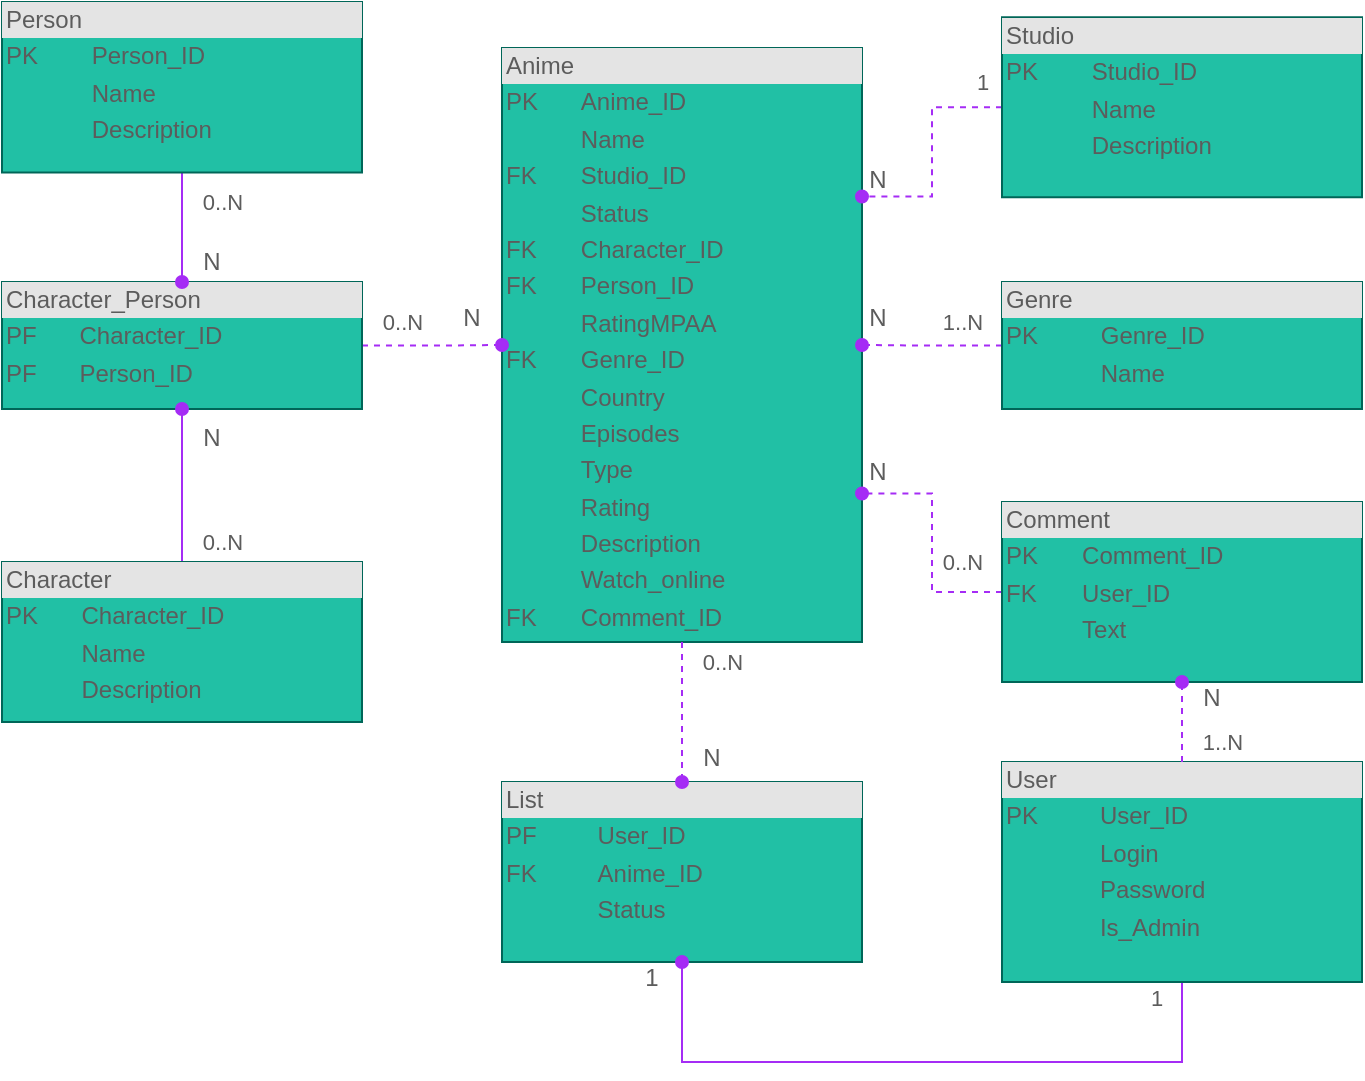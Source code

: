 <mxfile version="17.4.2" type="github">
  <diagram name="Page-1" id="efa7a0a1-bf9b-a30e-e6df-94a7791c09e9">
    <mxGraphModel dx="1608" dy="649" grid="1" gridSize="10" guides="1" tooltips="1" connect="1" arrows="1" fold="1" page="1" pageScale="1" pageWidth="826" pageHeight="1169" math="0" shadow="0">
      <root>
        <mxCell id="0" />
        <mxCell id="1" parent="0" />
        <mxCell id="AcMPdb9qIOOiJdGHqpQt-116" value="&lt;div style=&quot;box-sizing: border-box ; width: 100% ; background: #e4e4e4 ; padding: 2px&quot;&gt;Anime&lt;/div&gt;&lt;table style=&quot;width: 100% ; font-size: 1em&quot; cellpadding=&quot;2&quot; cellspacing=&quot;0&quot;&gt;&lt;tbody&gt;&lt;tr&gt;&lt;td&gt;PK&lt;/td&gt;&lt;td&gt;Anime_ID&lt;/td&gt;&lt;/tr&gt;&lt;tr&gt;&lt;td&gt;&lt;br&gt;&lt;/td&gt;&lt;td&gt;Name&lt;/td&gt;&lt;/tr&gt;&lt;tr&gt;&lt;td&gt;FK&lt;/td&gt;&lt;td&gt;Studio_ID&lt;br&gt;&lt;/td&gt;&lt;/tr&gt;&lt;tr&gt;&lt;td&gt;&lt;br&gt;&lt;/td&gt;&lt;td&gt;Status&lt;br&gt;&lt;/td&gt;&lt;/tr&gt;&lt;tr&gt;&lt;td&gt;FK&lt;/td&gt;&lt;td&gt;Character_ID&lt;br&gt;&lt;/td&gt;&lt;/tr&gt;&lt;tr&gt;&lt;td&gt;FK&lt;/td&gt;&lt;td&gt;Person_ID&lt;/td&gt;&lt;/tr&gt;&lt;tr&gt;&lt;td&gt;&lt;br&gt;&lt;/td&gt;&lt;td&gt;RatingMPAA&lt;br&gt;&lt;/td&gt;&lt;/tr&gt;&lt;tr&gt;&lt;td&gt;FK&lt;/td&gt;&lt;td&gt;Genre_ID&lt;/td&gt;&lt;/tr&gt;&lt;tr&gt;&lt;td&gt;&lt;br&gt;&lt;/td&gt;&lt;td&gt;Country&lt;br&gt;&lt;/td&gt;&lt;/tr&gt;&lt;tr&gt;&lt;td&gt;&lt;br&gt;&lt;/td&gt;&lt;td&gt;Episodes&lt;br&gt;&lt;/td&gt;&lt;/tr&gt;&lt;tr&gt;&lt;td&gt;&lt;br&gt;&lt;/td&gt;&lt;td&gt;Type&lt;/td&gt;&lt;/tr&gt;&lt;tr&gt;&lt;td&gt;&lt;br&gt;&lt;/td&gt;&lt;td&gt;Rating&lt;/td&gt;&lt;/tr&gt;&lt;tr&gt;&lt;td&gt;&lt;br&gt;&lt;/td&gt;&lt;td&gt;Description&lt;/td&gt;&lt;/tr&gt;&lt;tr&gt;&lt;td&gt;&lt;br&gt;&lt;/td&gt;&lt;td&gt;Watch_online&lt;br&gt;&lt;/td&gt;&lt;/tr&gt;&lt;tr&gt;&lt;td&gt;FK&lt;/td&gt;&lt;td&gt;Comment_ID&lt;/td&gt;&lt;/tr&gt;&lt;/tbody&gt;&lt;/table&gt;" style="verticalAlign=top;align=left;overflow=fill;html=1;fillColor=#21C0A5;strokeColor=#006658;fontColor=#5C5C5C;" vertex="1" parent="1">
          <mxGeometry x="240" y="303" width="180" height="297" as="geometry" />
        </mxCell>
        <mxCell id="AcMPdb9qIOOiJdGHqpQt-155" value="1" style="edgeStyle=orthogonalEdgeStyle;rounded=0;orthogonalLoop=1;jettySize=auto;html=1;exitX=0;exitY=0.5;exitDx=0;exitDy=0;entryX=1;entryY=0.25;entryDx=0;entryDy=0;dashed=1;endArrow=oval;endFill=1;strokeColor=#A52CF5;fontColor=#5C5C5C;" edge="1" parent="1" source="AcMPdb9qIOOiJdGHqpQt-128" target="AcMPdb9qIOOiJdGHqpQt-116">
          <mxGeometry x="-0.825" y="-13" relative="1" as="geometry">
            <mxPoint as="offset" />
          </mxGeometry>
        </mxCell>
        <mxCell id="AcMPdb9qIOOiJdGHqpQt-128" value="&lt;div style=&quot;box-sizing: border-box ; width: 100% ; background: #e4e4e4 ; padding: 2px&quot;&gt;Studio&lt;/div&gt;&lt;table style=&quot;width: 100% ; font-size: 1em&quot; cellpadding=&quot;2&quot; cellspacing=&quot;0&quot;&gt;&lt;tbody&gt;&lt;tr&gt;&lt;td&gt;PK&lt;/td&gt;&lt;td&gt;Studio_ID&lt;/td&gt;&lt;/tr&gt;&lt;tr&gt;&lt;td&gt;&lt;br&gt;&lt;/td&gt;&lt;td&gt;Name&lt;/td&gt;&lt;/tr&gt;&lt;tr&gt;&lt;td&gt;&lt;/td&gt;&lt;td&gt;Description&lt;/td&gt;&lt;/tr&gt;&lt;/tbody&gt;&lt;/table&gt;" style="verticalAlign=top;align=left;overflow=fill;html=1;fillColor=#21C0A5;strokeColor=#006658;fontColor=#5C5C5C;" vertex="1" parent="1">
          <mxGeometry x="490" y="287.63" width="180" height="90" as="geometry" />
        </mxCell>
        <mxCell id="AcMPdb9qIOOiJdGHqpQt-152" value="0..N" style="edgeStyle=orthogonalEdgeStyle;rounded=0;orthogonalLoop=1;jettySize=auto;html=1;exitX=1;exitY=0.5;exitDx=0;exitDy=0;entryX=0;entryY=0.5;entryDx=0;entryDy=0;dashed=1;endArrow=oval;endFill=1;strokeColor=#A52CF5;fontColor=#5C5C5C;" edge="1" parent="1" source="AcMPdb9qIOOiJdGHqpQt-131" target="AcMPdb9qIOOiJdGHqpQt-116">
          <mxGeometry x="-0.431" y="12" relative="1" as="geometry">
            <mxPoint as="offset" />
          </mxGeometry>
        </mxCell>
        <mxCell id="AcMPdb9qIOOiJdGHqpQt-131" value="&lt;div style=&quot;box-sizing: border-box ; width: 100% ; background: #e4e4e4 ; padding: 2px&quot;&gt;Character_Person&lt;/div&gt;&lt;table style=&quot;width: 100% ; font-size: 1em&quot; cellpadding=&quot;2&quot; cellspacing=&quot;0&quot;&gt;&lt;tbody&gt;&lt;tr&gt;&lt;td&gt;PF&lt;/td&gt;&lt;td&gt;Character_ID&lt;/td&gt;&lt;/tr&gt;&lt;tr&gt;&lt;td&gt;PF&lt;/td&gt;&lt;td&gt;Person_ID&lt;/td&gt;&lt;/tr&gt;&lt;/tbody&gt;&lt;/table&gt;" style="verticalAlign=top;align=left;overflow=fill;html=1;fillColor=#21C0A5;strokeColor=#006658;fontColor=#5C5C5C;" vertex="1" parent="1">
          <mxGeometry x="-10" y="420" width="180" height="63.5" as="geometry" />
        </mxCell>
        <mxCell id="AcMPdb9qIOOiJdGHqpQt-151" value="0..N" style="edgeStyle=orthogonalEdgeStyle;rounded=0;orthogonalLoop=1;jettySize=auto;html=1;exitX=0.5;exitY=1;exitDx=0;exitDy=0;entryX=0.5;entryY=0;entryDx=0;entryDy=0;endArrow=oval;endFill=1;strokeColor=#A52CF5;fontColor=#5C5C5C;" edge="1" parent="1" source="AcMPdb9qIOOiJdGHqpQt-132" target="AcMPdb9qIOOiJdGHqpQt-131">
          <mxGeometry x="-0.461" y="20" relative="1" as="geometry">
            <mxPoint as="offset" />
          </mxGeometry>
        </mxCell>
        <mxCell id="AcMPdb9qIOOiJdGHqpQt-132" value="&lt;div style=&quot;box-sizing: border-box ; width: 100% ; background: #e4e4e4 ; padding: 2px&quot;&gt;Person&lt;/div&gt;&lt;table style=&quot;width: 100% ; font-size: 1em&quot; cellpadding=&quot;2&quot; cellspacing=&quot;0&quot;&gt;&lt;tbody&gt;&lt;tr&gt;&lt;td&gt;PK&lt;/td&gt;&lt;td&gt;Person_ID&lt;/td&gt;&lt;/tr&gt;&lt;tr&gt;&lt;td&gt;&lt;br&gt;&lt;/td&gt;&lt;td&gt;Name&lt;br&gt;&lt;/td&gt;&lt;/tr&gt;&lt;tr&gt;&lt;td&gt;&lt;br&gt;&lt;/td&gt;&lt;td&gt;Description&lt;br&gt;&lt;/td&gt;&lt;/tr&gt;&lt;/tbody&gt;&lt;/table&gt;" style="verticalAlign=top;align=left;overflow=fill;html=1;fillColor=#21C0A5;strokeColor=#006658;fontColor=#5C5C5C;" vertex="1" parent="1">
          <mxGeometry x="-10" y="280" width="180" height="85.25" as="geometry" />
        </mxCell>
        <mxCell id="AcMPdb9qIOOiJdGHqpQt-150" value="0..N" style="edgeStyle=orthogonalEdgeStyle;rounded=0;orthogonalLoop=1;jettySize=auto;html=1;exitX=0.5;exitY=0;exitDx=0;exitDy=0;entryX=0.5;entryY=1;entryDx=0;entryDy=0;endArrow=oval;endFill=1;strokeColor=#A52CF5;fontColor=#5C5C5C;" edge="1" parent="1" source="AcMPdb9qIOOiJdGHqpQt-134" target="AcMPdb9qIOOiJdGHqpQt-131">
          <mxGeometry x="-0.739" y="-20" relative="1" as="geometry">
            <mxPoint as="offset" />
          </mxGeometry>
        </mxCell>
        <mxCell id="AcMPdb9qIOOiJdGHqpQt-134" value="&lt;div style=&quot;box-sizing: border-box ; width: 100% ; background: #e4e4e4 ; padding: 2px&quot;&gt;Character&lt;/div&gt;&lt;table style=&quot;width: 100% ; font-size: 1em&quot; cellpadding=&quot;2&quot; cellspacing=&quot;0&quot;&gt;&lt;tbody&gt;&lt;tr&gt;&lt;td&gt;PK&lt;/td&gt;&lt;td&gt;Character_ID&lt;/td&gt;&lt;/tr&gt;&lt;tr&gt;&lt;td&gt;&lt;br&gt;&lt;/td&gt;&lt;td&gt;Name&lt;/td&gt;&lt;/tr&gt;&lt;tr&gt;&lt;td&gt;&lt;br&gt;&lt;/td&gt;&lt;td&gt;Description&lt;/td&gt;&lt;/tr&gt;&lt;/tbody&gt;&lt;/table&gt;" style="verticalAlign=top;align=left;overflow=fill;html=1;fillColor=#21C0A5;strokeColor=#006658;fontColor=#5C5C5C;" vertex="1" parent="1">
          <mxGeometry x="-10" y="560" width="180" height="80" as="geometry" />
        </mxCell>
        <mxCell id="AcMPdb9qIOOiJdGHqpQt-153" value="1..N" style="edgeStyle=orthogonalEdgeStyle;rounded=0;orthogonalLoop=1;jettySize=auto;html=1;exitX=0;exitY=0.5;exitDx=0;exitDy=0;entryX=1;entryY=0.5;entryDx=0;entryDy=0;dashed=1;endArrow=oval;endFill=1;strokeColor=#A52CF5;fontColor=#5C5C5C;" edge="1" parent="1" source="AcMPdb9qIOOiJdGHqpQt-136" target="AcMPdb9qIOOiJdGHqpQt-116">
          <mxGeometry x="-0.431" y="-12" relative="1" as="geometry">
            <mxPoint as="offset" />
          </mxGeometry>
        </mxCell>
        <mxCell id="AcMPdb9qIOOiJdGHqpQt-136" value="&lt;div style=&quot;box-sizing: border-box ; width: 100% ; background: #e4e4e4 ; padding: 2px&quot;&gt;Genre&lt;/div&gt;&lt;table style=&quot;width: 100% ; font-size: 1em&quot; cellpadding=&quot;2&quot; cellspacing=&quot;0&quot;&gt;&lt;tbody&gt;&lt;tr&gt;&lt;td&gt;PK&lt;/td&gt;&lt;td&gt;Genre_ID&lt;/td&gt;&lt;/tr&gt;&lt;tr&gt;&lt;td&gt;&lt;br&gt;&lt;/td&gt;&lt;td&gt;Name&lt;/td&gt;&lt;/tr&gt;&lt;/tbody&gt;&lt;/table&gt;" style="verticalAlign=top;align=left;overflow=fill;html=1;fillColor=#21C0A5;strokeColor=#006658;fontColor=#5C5C5C;" vertex="1" parent="1">
          <mxGeometry x="490" y="420" width="180" height="63.5" as="geometry" />
        </mxCell>
        <mxCell id="AcMPdb9qIOOiJdGHqpQt-138" value="&lt;div style=&quot;box-sizing: border-box ; width: 100% ; background: #e4e4e4 ; padding: 2px&quot;&gt;List&lt;/div&gt;&lt;table style=&quot;width: 100% ; font-size: 1em&quot; cellpadding=&quot;2&quot; cellspacing=&quot;0&quot;&gt;&lt;tbody&gt;&lt;tr&gt;&lt;td&gt;PF&lt;/td&gt;&lt;td&gt;User_ID&lt;/td&gt;&lt;/tr&gt;&lt;tr&gt;&lt;td&gt;FK&lt;/td&gt;&lt;td&gt;Anime_ID&lt;/td&gt;&lt;/tr&gt;&lt;tr&gt;&lt;td&gt;&lt;/td&gt;&lt;td&gt;Status&lt;/td&gt;&lt;/tr&gt;&lt;/tbody&gt;&lt;/table&gt;" style="verticalAlign=top;align=left;overflow=fill;html=1;fillColor=#21C0A5;strokeColor=#006658;fontColor=#5C5C5C;" vertex="1" parent="1">
          <mxGeometry x="240" y="670" width="180" height="90" as="geometry" />
        </mxCell>
        <mxCell id="AcMPdb9qIOOiJdGHqpQt-148" value="" style="edgeStyle=orthogonalEdgeStyle;rounded=0;orthogonalLoop=1;jettySize=auto;html=1;strokeColor=none;dashed=1;endArrow=oval;endFill=1;fontColor=#5C5C5C;" edge="1" parent="1" source="AcMPdb9qIOOiJdGHqpQt-139" target="AcMPdb9qIOOiJdGHqpQt-147">
          <mxGeometry relative="1" as="geometry" />
        </mxCell>
        <mxCell id="AcMPdb9qIOOiJdGHqpQt-149" style="edgeStyle=orthogonalEdgeStyle;rounded=0;orthogonalLoop=1;jettySize=auto;html=1;exitX=0.5;exitY=1;exitDx=0;exitDy=0;entryX=0.5;entryY=1;entryDx=0;entryDy=0;endArrow=oval;endFill=1;strokeColor=#A52CF5;fontColor=#5C5C5C;" edge="1" parent="1" source="AcMPdb9qIOOiJdGHqpQt-139" target="AcMPdb9qIOOiJdGHqpQt-138">
          <mxGeometry relative="1" as="geometry">
            <Array as="points">
              <mxPoint x="580" y="810" />
              <mxPoint x="330" y="810" />
            </Array>
          </mxGeometry>
        </mxCell>
        <mxCell id="AcMPdb9qIOOiJdGHqpQt-173" value="1" style="edgeLabel;html=1;align=center;verticalAlign=middle;resizable=0;points=[];fontColor=#5C5C5C;" vertex="1" connectable="0" parent="AcMPdb9qIOOiJdGHqpQt-149">
          <mxGeometry x="-0.688" y="2" relative="1" as="geometry">
            <mxPoint y="-34" as="offset" />
          </mxGeometry>
        </mxCell>
        <mxCell id="AcMPdb9qIOOiJdGHqpQt-139" value="&lt;div style=&quot;box-sizing: border-box ; width: 100% ; background: #e4e4e4 ; padding: 2px&quot;&gt;User&lt;/div&gt;&lt;table style=&quot;width: 100% ; font-size: 1em&quot; cellpadding=&quot;2&quot; cellspacing=&quot;0&quot;&gt;&lt;tbody&gt;&lt;tr&gt;&lt;td&gt;PK&lt;/td&gt;&lt;td&gt;User_ID&lt;/td&gt;&lt;/tr&gt;&lt;tr&gt;&lt;td&gt;&lt;br&gt;&lt;/td&gt;&lt;td&gt;Login&lt;/td&gt;&lt;/tr&gt;&lt;tr&gt;&lt;td&gt;&lt;/td&gt;&lt;td&gt;Password&lt;br&gt;&lt;/td&gt;&lt;/tr&gt;&lt;tr&gt;&lt;td&gt;&lt;br&gt;&lt;/td&gt;&lt;td&gt;Is_Admin&lt;/td&gt;&lt;/tr&gt;&lt;/tbody&gt;&lt;/table&gt;" style="verticalAlign=top;align=left;overflow=fill;html=1;fillColor=#21C0A5;strokeColor=#006658;fontColor=#5C5C5C;" vertex="1" parent="1">
          <mxGeometry x="490" y="660" width="180" height="110" as="geometry" />
        </mxCell>
        <mxCell id="AcMPdb9qIOOiJdGHqpQt-157" style="edgeStyle=orthogonalEdgeStyle;rounded=0;orthogonalLoop=1;jettySize=auto;html=1;exitX=0;exitY=0.5;exitDx=0;exitDy=0;entryX=1;entryY=0.75;entryDx=0;entryDy=0;dashed=1;endArrow=oval;endFill=1;strokeColor=#A52CF5;fontColor=#5C5C5C;" edge="1" parent="1" source="AcMPdb9qIOOiJdGHqpQt-147" target="AcMPdb9qIOOiJdGHqpQt-116">
          <mxGeometry relative="1" as="geometry" />
        </mxCell>
        <mxCell id="AcMPdb9qIOOiJdGHqpQt-171" value="0..N" style="edgeLabel;html=1;align=center;verticalAlign=middle;resizable=0;points=[];fontColor=#5C5C5C;" vertex="1" connectable="0" parent="AcMPdb9qIOOiJdGHqpQt-157">
          <mxGeometry x="-0.295" y="-2" relative="1" as="geometry">
            <mxPoint x="13" y="-8" as="offset" />
          </mxGeometry>
        </mxCell>
        <mxCell id="AcMPdb9qIOOiJdGHqpQt-147" value="&lt;div style=&quot;box-sizing: border-box ; width: 100% ; background: #e4e4e4 ; padding: 2px&quot;&gt;Comment&lt;/div&gt;&lt;table style=&quot;width: 100% ; font-size: 1em&quot; cellpadding=&quot;2&quot; cellspacing=&quot;0&quot;&gt;&lt;tbody&gt;&lt;tr&gt;&lt;td&gt;PK&lt;/td&gt;&lt;td&gt;Comment_ID&lt;br&gt;&lt;/td&gt;&lt;/tr&gt;&lt;tr&gt;&lt;td&gt;FK&lt;/td&gt;&lt;td&gt;User_ID&lt;/td&gt;&lt;/tr&gt;&lt;tr&gt;&lt;td&gt;&lt;br&gt;&lt;/td&gt;&lt;td&gt;Text&lt;/td&gt;&lt;/tr&gt;&lt;/tbody&gt;&lt;/table&gt;" style="verticalAlign=top;align=left;overflow=fill;html=1;fillColor=#21C0A5;strokeColor=#006658;fontColor=#5C5C5C;" vertex="1" parent="1">
          <mxGeometry x="490" y="530" width="180" height="90" as="geometry" />
        </mxCell>
        <mxCell id="AcMPdb9qIOOiJdGHqpQt-156" value="0..N" style="edgeStyle=orthogonalEdgeStyle;rounded=0;orthogonalLoop=1;jettySize=auto;html=1;exitX=0.5;exitY=1;exitDx=0;exitDy=0;entryX=0.5;entryY=0;entryDx=0;entryDy=0;dashed=1;endArrow=oval;endFill=1;strokeColor=#A52CF5;fontColor=#5C5C5C;" edge="1" parent="1" source="AcMPdb9qIOOiJdGHqpQt-116" target="AcMPdb9qIOOiJdGHqpQt-138">
          <mxGeometry x="-0.714" y="20" relative="1" as="geometry">
            <mxPoint as="offset" />
          </mxGeometry>
        </mxCell>
        <mxCell id="AcMPdb9qIOOiJdGHqpQt-160" value="1..N" style="edgeStyle=orthogonalEdgeStyle;rounded=0;orthogonalLoop=1;jettySize=auto;html=1;exitX=0.5;exitY=0;exitDx=0;exitDy=0;entryX=0.5;entryY=1;entryDx=0;entryDy=0;dashed=1;endArrow=oval;endFill=1;strokeColor=#A52CF5;fontColor=#5C5C5C;" edge="1" parent="1" source="AcMPdb9qIOOiJdGHqpQt-139" target="AcMPdb9qIOOiJdGHqpQt-147">
          <mxGeometry x="-0.5" y="-20" relative="1" as="geometry">
            <mxPoint as="offset" />
          </mxGeometry>
        </mxCell>
        <mxCell id="AcMPdb9qIOOiJdGHqpQt-162" value="N" style="text;html=1;strokeColor=none;fillColor=none;align=center;verticalAlign=middle;whiteSpace=wrap;rounded=0;sketch=0;fontColor=#5C5C5C;" vertex="1" parent="1">
          <mxGeometry x="80" y="490" width="30" height="16.5" as="geometry" />
        </mxCell>
        <mxCell id="AcMPdb9qIOOiJdGHqpQt-163" value="N" style="text;html=1;strokeColor=none;fillColor=none;align=center;verticalAlign=middle;whiteSpace=wrap;rounded=0;sketch=0;fontColor=#5C5C5C;" vertex="1" parent="1">
          <mxGeometry x="80" y="400" width="30" height="20" as="geometry" />
        </mxCell>
        <mxCell id="AcMPdb9qIOOiJdGHqpQt-166" value="N" style="text;html=1;strokeColor=none;fillColor=none;align=center;verticalAlign=middle;whiteSpace=wrap;rounded=0;sketch=0;fontColor=#5C5C5C;" vertex="1" parent="1">
          <mxGeometry x="210" y="430" width="30" height="16.5" as="geometry" />
        </mxCell>
        <mxCell id="AcMPdb9qIOOiJdGHqpQt-167" value="N" style="text;html=1;strokeColor=none;fillColor=none;align=center;verticalAlign=middle;whiteSpace=wrap;rounded=0;sketch=0;fontColor=#5C5C5C;" vertex="1" parent="1">
          <mxGeometry x="580" y="620" width="30" height="16.5" as="geometry" />
        </mxCell>
        <mxCell id="AcMPdb9qIOOiJdGHqpQt-168" value="N" style="text;html=1;strokeColor=none;fillColor=none;align=center;verticalAlign=middle;whiteSpace=wrap;rounded=0;sketch=0;fontColor=#5C5C5C;" vertex="1" parent="1">
          <mxGeometry x="413" y="430" width="30" height="16.5" as="geometry" />
        </mxCell>
        <mxCell id="AcMPdb9qIOOiJdGHqpQt-169" value="N" style="text;html=1;strokeColor=none;fillColor=none;align=center;verticalAlign=middle;whiteSpace=wrap;rounded=0;sketch=0;fontColor=#5C5C5C;" vertex="1" parent="1">
          <mxGeometry x="413" y="361.13" width="30" height="16.5" as="geometry" />
        </mxCell>
        <mxCell id="AcMPdb9qIOOiJdGHqpQt-170" value="N" style="text;html=1;strokeColor=none;fillColor=none;align=center;verticalAlign=middle;whiteSpace=wrap;rounded=0;sketch=0;fontColor=#5C5C5C;" vertex="1" parent="1">
          <mxGeometry x="413" y="506.5" width="30" height="16.5" as="geometry" />
        </mxCell>
        <mxCell id="AcMPdb9qIOOiJdGHqpQt-172" value="1" style="text;html=1;strokeColor=none;fillColor=none;align=center;verticalAlign=middle;whiteSpace=wrap;rounded=0;sketch=0;fontColor=#5C5C5C;" vertex="1" parent="1">
          <mxGeometry x="300" y="760" width="30" height="16.5" as="geometry" />
        </mxCell>
        <mxCell id="AcMPdb9qIOOiJdGHqpQt-175" value="N" style="text;html=1;strokeColor=none;fillColor=none;align=center;verticalAlign=middle;whiteSpace=wrap;rounded=0;sketch=0;fontColor=#5C5C5C;" vertex="1" parent="1">
          <mxGeometry x="330" y="650" width="30" height="16.5" as="geometry" />
        </mxCell>
      </root>
    </mxGraphModel>
  </diagram>
</mxfile>
